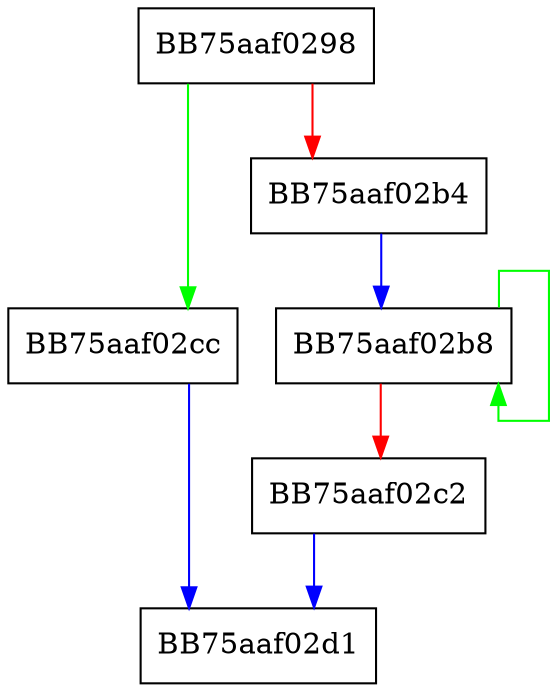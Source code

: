 digraph WPP_SF_LSllll {
  node [shape="box"];
  graph [splines=ortho];
  BB75aaf0298 -> BB75aaf02cc [color="green"];
  BB75aaf0298 -> BB75aaf02b4 [color="red"];
  BB75aaf02b4 -> BB75aaf02b8 [color="blue"];
  BB75aaf02b8 -> BB75aaf02b8 [color="green"];
  BB75aaf02b8 -> BB75aaf02c2 [color="red"];
  BB75aaf02c2 -> BB75aaf02d1 [color="blue"];
  BB75aaf02cc -> BB75aaf02d1 [color="blue"];
}